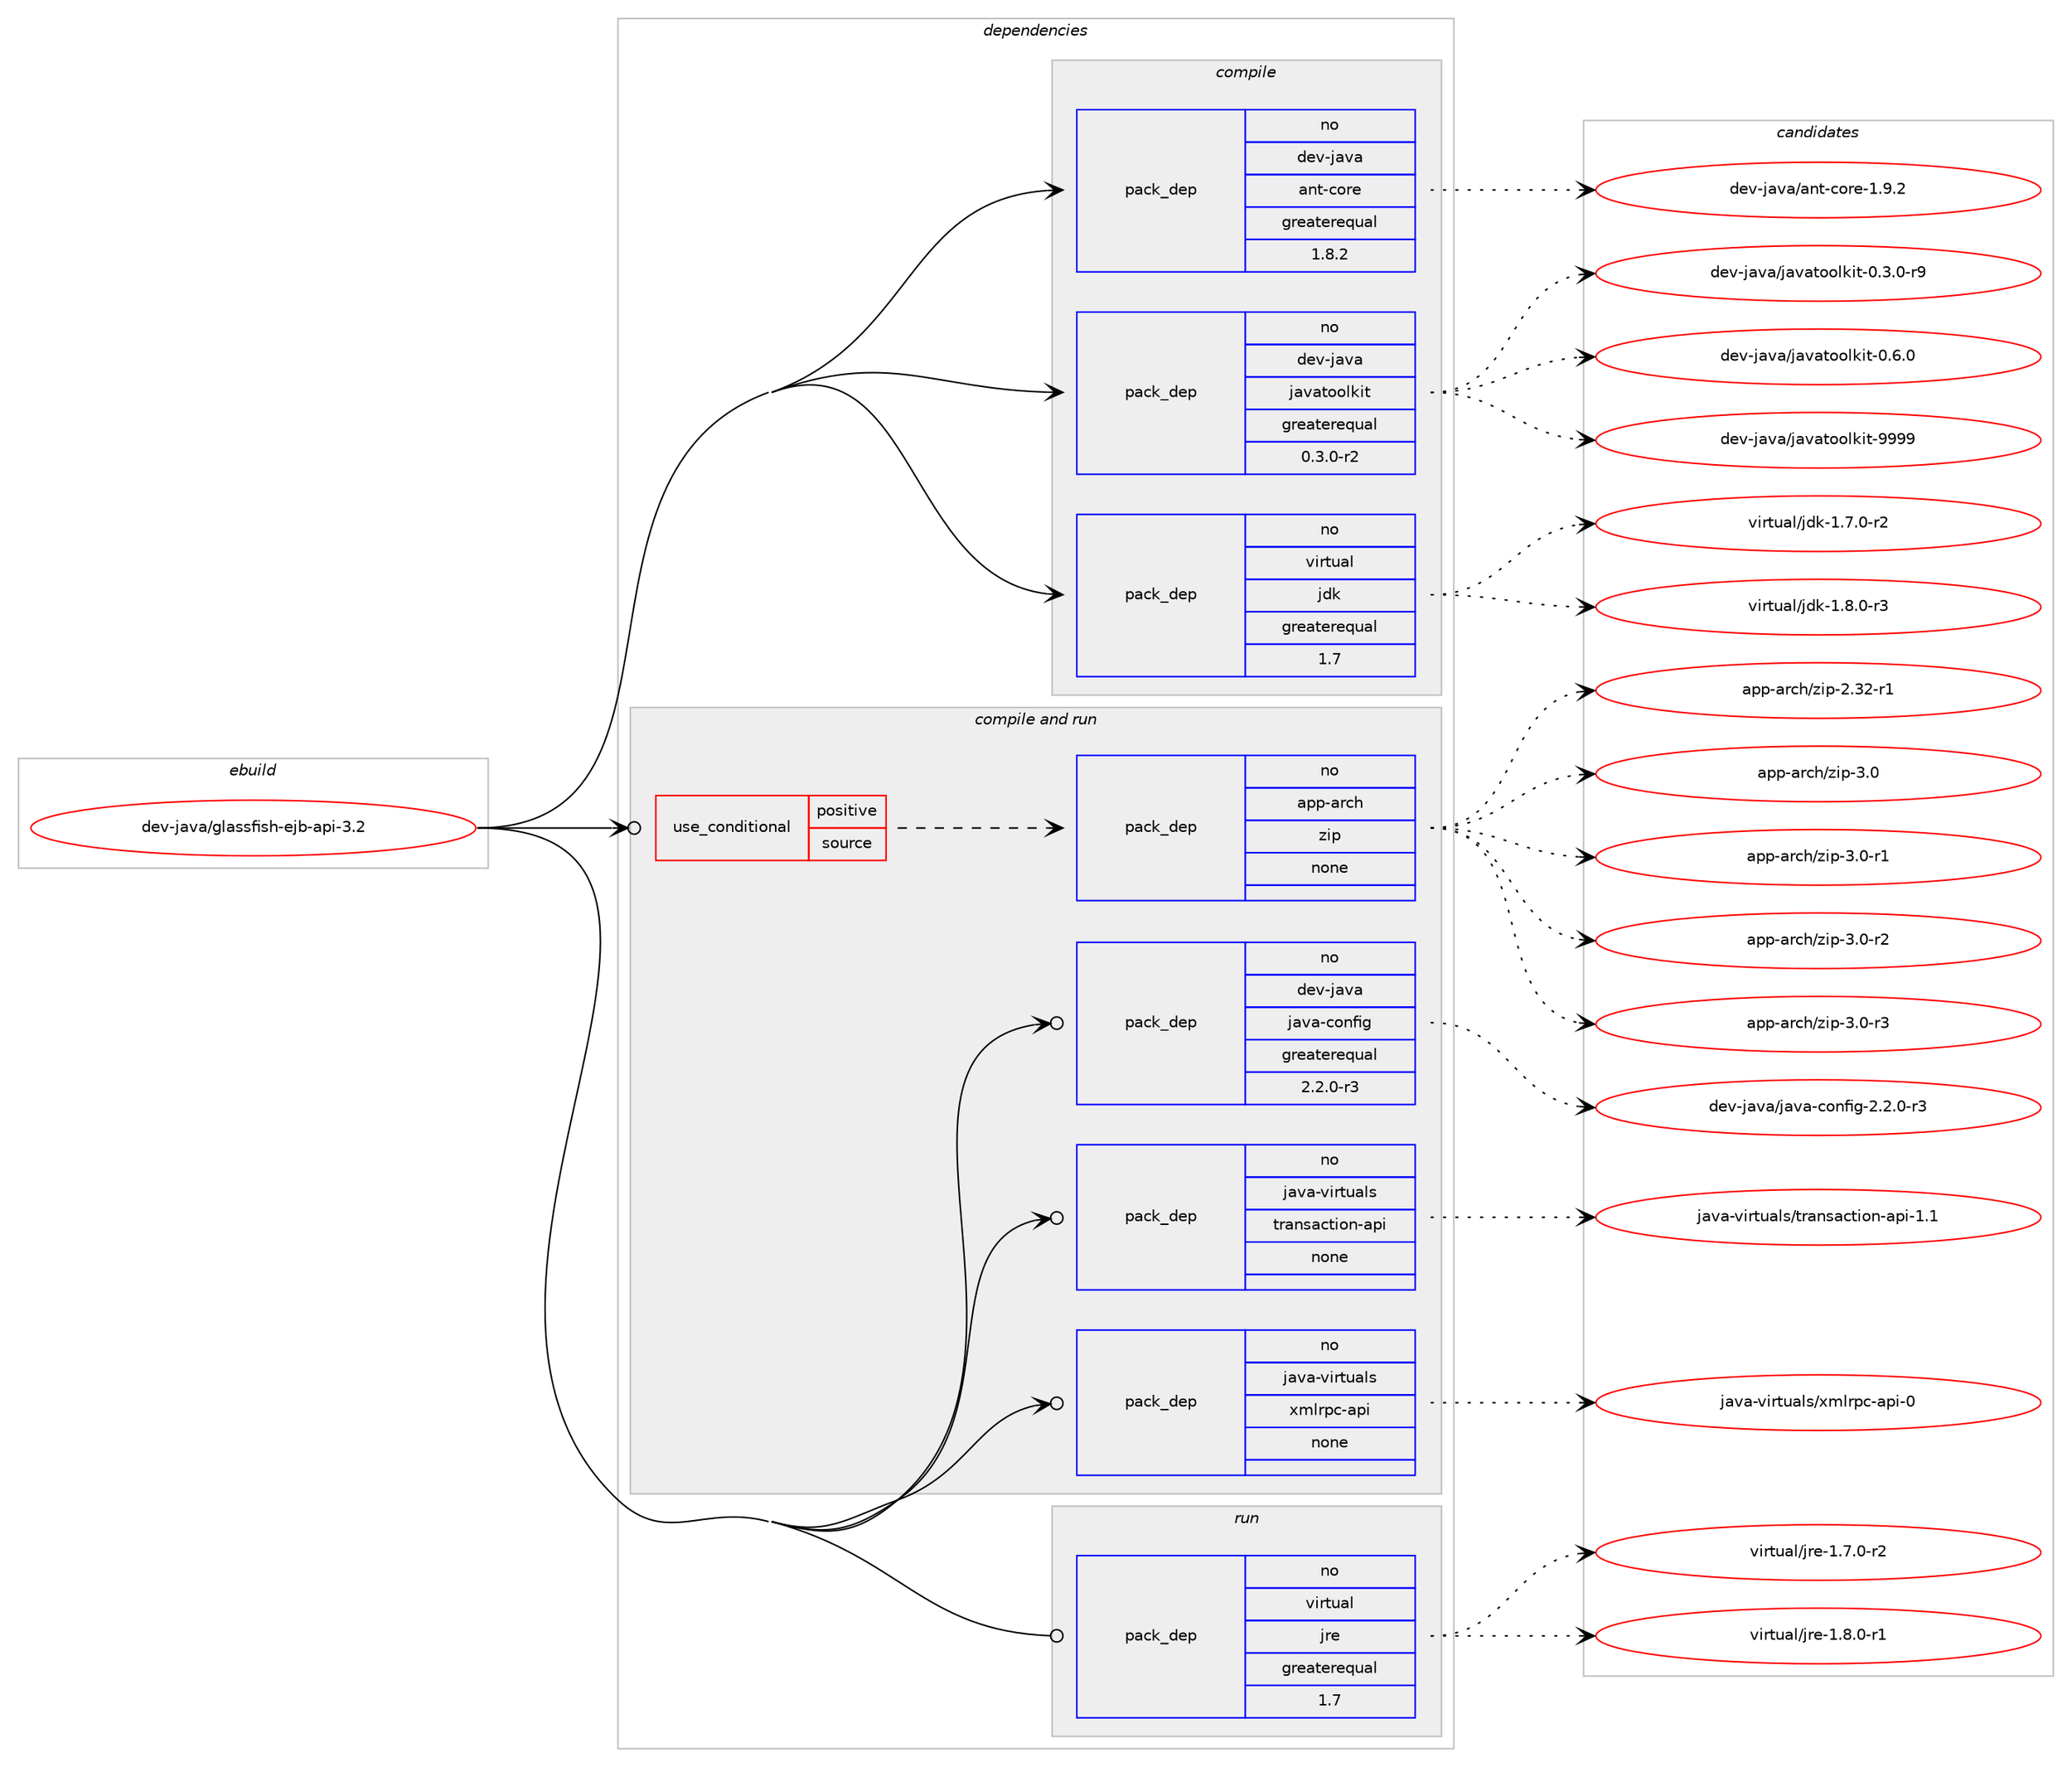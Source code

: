 digraph prolog {

# *************
# Graph options
# *************

newrank=true;
concentrate=true;
compound=true;
graph [rankdir=LR,fontname=Helvetica,fontsize=10,ranksep=1.5];#, ranksep=2.5, nodesep=0.2];
edge  [arrowhead=vee];
node  [fontname=Helvetica,fontsize=10];

# **********
# The ebuild
# **********

subgraph cluster_leftcol {
color=gray;
rank=same;
label=<<i>ebuild</i>>;
id [label="dev-java/glassfish-ejb-api-3.2", color=red, width=4, href="../dev-java/glassfish-ejb-api-3.2.svg"];
}

# ****************
# The dependencies
# ****************

subgraph cluster_midcol {
color=gray;
label=<<i>dependencies</i>>;
subgraph cluster_compile {
fillcolor="#eeeeee";
style=filled;
label=<<i>compile</i>>;
subgraph pack75423 {
dependency100365 [label=<<TABLE BORDER="0" CELLBORDER="1" CELLSPACING="0" CELLPADDING="4" WIDTH="220"><TR><TD ROWSPAN="6" CELLPADDING="30">pack_dep</TD></TR><TR><TD WIDTH="110">no</TD></TR><TR><TD>dev-java</TD></TR><TR><TD>ant-core</TD></TR><TR><TD>greaterequal</TD></TR><TR><TD>1.8.2</TD></TR></TABLE>>, shape=none, color=blue];
}
id:e -> dependency100365:w [weight=20,style="solid",arrowhead="vee"];
subgraph pack75424 {
dependency100366 [label=<<TABLE BORDER="0" CELLBORDER="1" CELLSPACING="0" CELLPADDING="4" WIDTH="220"><TR><TD ROWSPAN="6" CELLPADDING="30">pack_dep</TD></TR><TR><TD WIDTH="110">no</TD></TR><TR><TD>dev-java</TD></TR><TR><TD>javatoolkit</TD></TR><TR><TD>greaterequal</TD></TR><TR><TD>0.3.0-r2</TD></TR></TABLE>>, shape=none, color=blue];
}
id:e -> dependency100366:w [weight=20,style="solid",arrowhead="vee"];
subgraph pack75425 {
dependency100367 [label=<<TABLE BORDER="0" CELLBORDER="1" CELLSPACING="0" CELLPADDING="4" WIDTH="220"><TR><TD ROWSPAN="6" CELLPADDING="30">pack_dep</TD></TR><TR><TD WIDTH="110">no</TD></TR><TR><TD>virtual</TD></TR><TR><TD>jdk</TD></TR><TR><TD>greaterequal</TD></TR><TR><TD>1.7</TD></TR></TABLE>>, shape=none, color=blue];
}
id:e -> dependency100367:w [weight=20,style="solid",arrowhead="vee"];
}
subgraph cluster_compileandrun {
fillcolor="#eeeeee";
style=filled;
label=<<i>compile and run</i>>;
subgraph cond21923 {
dependency100368 [label=<<TABLE BORDER="0" CELLBORDER="1" CELLSPACING="0" CELLPADDING="4"><TR><TD ROWSPAN="3" CELLPADDING="10">use_conditional</TD></TR><TR><TD>positive</TD></TR><TR><TD>source</TD></TR></TABLE>>, shape=none, color=red];
subgraph pack75426 {
dependency100369 [label=<<TABLE BORDER="0" CELLBORDER="1" CELLSPACING="0" CELLPADDING="4" WIDTH="220"><TR><TD ROWSPAN="6" CELLPADDING="30">pack_dep</TD></TR><TR><TD WIDTH="110">no</TD></TR><TR><TD>app-arch</TD></TR><TR><TD>zip</TD></TR><TR><TD>none</TD></TR><TR><TD></TD></TR></TABLE>>, shape=none, color=blue];
}
dependency100368:e -> dependency100369:w [weight=20,style="dashed",arrowhead="vee"];
}
id:e -> dependency100368:w [weight=20,style="solid",arrowhead="odotvee"];
subgraph pack75427 {
dependency100370 [label=<<TABLE BORDER="0" CELLBORDER="1" CELLSPACING="0" CELLPADDING="4" WIDTH="220"><TR><TD ROWSPAN="6" CELLPADDING="30">pack_dep</TD></TR><TR><TD WIDTH="110">no</TD></TR><TR><TD>dev-java</TD></TR><TR><TD>java-config</TD></TR><TR><TD>greaterequal</TD></TR><TR><TD>2.2.0-r3</TD></TR></TABLE>>, shape=none, color=blue];
}
id:e -> dependency100370:w [weight=20,style="solid",arrowhead="odotvee"];
subgraph pack75428 {
dependency100371 [label=<<TABLE BORDER="0" CELLBORDER="1" CELLSPACING="0" CELLPADDING="4" WIDTH="220"><TR><TD ROWSPAN="6" CELLPADDING="30">pack_dep</TD></TR><TR><TD WIDTH="110">no</TD></TR><TR><TD>java-virtuals</TD></TR><TR><TD>transaction-api</TD></TR><TR><TD>none</TD></TR><TR><TD></TD></TR></TABLE>>, shape=none, color=blue];
}
id:e -> dependency100371:w [weight=20,style="solid",arrowhead="odotvee"];
subgraph pack75429 {
dependency100372 [label=<<TABLE BORDER="0" CELLBORDER="1" CELLSPACING="0" CELLPADDING="4" WIDTH="220"><TR><TD ROWSPAN="6" CELLPADDING="30">pack_dep</TD></TR><TR><TD WIDTH="110">no</TD></TR><TR><TD>java-virtuals</TD></TR><TR><TD>xmlrpc-api</TD></TR><TR><TD>none</TD></TR><TR><TD></TD></TR></TABLE>>, shape=none, color=blue];
}
id:e -> dependency100372:w [weight=20,style="solid",arrowhead="odotvee"];
}
subgraph cluster_run {
fillcolor="#eeeeee";
style=filled;
label=<<i>run</i>>;
subgraph pack75430 {
dependency100373 [label=<<TABLE BORDER="0" CELLBORDER="1" CELLSPACING="0" CELLPADDING="4" WIDTH="220"><TR><TD ROWSPAN="6" CELLPADDING="30">pack_dep</TD></TR><TR><TD WIDTH="110">no</TD></TR><TR><TD>virtual</TD></TR><TR><TD>jre</TD></TR><TR><TD>greaterequal</TD></TR><TR><TD>1.7</TD></TR></TABLE>>, shape=none, color=blue];
}
id:e -> dependency100373:w [weight=20,style="solid",arrowhead="odot"];
}
}

# **************
# The candidates
# **************

subgraph cluster_choices {
rank=same;
color=gray;
label=<<i>candidates</i>>;

subgraph choice75423 {
color=black;
nodesep=1;
choice10010111845106971189747971101164599111114101454946574650 [label="dev-java/ant-core-1.9.2", color=red, width=4,href="../dev-java/ant-core-1.9.2.svg"];
dependency100365:e -> choice10010111845106971189747971101164599111114101454946574650:w [style=dotted,weight="100"];
}
subgraph choice75424 {
color=black;
nodesep=1;
choice1001011184510697118974710697118971161111111081071051164548465146484511457 [label="dev-java/javatoolkit-0.3.0-r9", color=red, width=4,href="../dev-java/javatoolkit-0.3.0-r9.svg"];
choice100101118451069711897471069711897116111111108107105116454846544648 [label="dev-java/javatoolkit-0.6.0", color=red, width=4,href="../dev-java/javatoolkit-0.6.0.svg"];
choice1001011184510697118974710697118971161111111081071051164557575757 [label="dev-java/javatoolkit-9999", color=red, width=4,href="../dev-java/javatoolkit-9999.svg"];
dependency100366:e -> choice1001011184510697118974710697118971161111111081071051164548465146484511457:w [style=dotted,weight="100"];
dependency100366:e -> choice100101118451069711897471069711897116111111108107105116454846544648:w [style=dotted,weight="100"];
dependency100366:e -> choice1001011184510697118974710697118971161111111081071051164557575757:w [style=dotted,weight="100"];
}
subgraph choice75425 {
color=black;
nodesep=1;
choice11810511411611797108471061001074549465546484511450 [label="virtual/jdk-1.7.0-r2", color=red, width=4,href="../virtual/jdk-1.7.0-r2.svg"];
choice11810511411611797108471061001074549465646484511451 [label="virtual/jdk-1.8.0-r3", color=red, width=4,href="../virtual/jdk-1.8.0-r3.svg"];
dependency100367:e -> choice11810511411611797108471061001074549465546484511450:w [style=dotted,weight="100"];
dependency100367:e -> choice11810511411611797108471061001074549465646484511451:w [style=dotted,weight="100"];
}
subgraph choice75426 {
color=black;
nodesep=1;
choice971121124597114991044712210511245504651504511449 [label="app-arch/zip-2.32-r1", color=red, width=4,href="../app-arch/zip-2.32-r1.svg"];
choice971121124597114991044712210511245514648 [label="app-arch/zip-3.0", color=red, width=4,href="../app-arch/zip-3.0.svg"];
choice9711211245971149910447122105112455146484511449 [label="app-arch/zip-3.0-r1", color=red, width=4,href="../app-arch/zip-3.0-r1.svg"];
choice9711211245971149910447122105112455146484511450 [label="app-arch/zip-3.0-r2", color=red, width=4,href="../app-arch/zip-3.0-r2.svg"];
choice9711211245971149910447122105112455146484511451 [label="app-arch/zip-3.0-r3", color=red, width=4,href="../app-arch/zip-3.0-r3.svg"];
dependency100369:e -> choice971121124597114991044712210511245504651504511449:w [style=dotted,weight="100"];
dependency100369:e -> choice971121124597114991044712210511245514648:w [style=dotted,weight="100"];
dependency100369:e -> choice9711211245971149910447122105112455146484511449:w [style=dotted,weight="100"];
dependency100369:e -> choice9711211245971149910447122105112455146484511450:w [style=dotted,weight="100"];
dependency100369:e -> choice9711211245971149910447122105112455146484511451:w [style=dotted,weight="100"];
}
subgraph choice75427 {
color=black;
nodesep=1;
choice10010111845106971189747106971189745991111101021051034550465046484511451 [label="dev-java/java-config-2.2.0-r3", color=red, width=4,href="../dev-java/java-config-2.2.0-r3.svg"];
dependency100370:e -> choice10010111845106971189747106971189745991111101021051034550465046484511451:w [style=dotted,weight="100"];
}
subgraph choice75428 {
color=black;
nodesep=1;
choice1069711897451181051141161179710811547116114971101159799116105111110459711210545494649 [label="java-virtuals/transaction-api-1.1", color=red, width=4,href="../java-virtuals/transaction-api-1.1.svg"];
dependency100371:e -> choice1069711897451181051141161179710811547116114971101159799116105111110459711210545494649:w [style=dotted,weight="100"];
}
subgraph choice75429 {
color=black;
nodesep=1;
choice10697118974511810511411611797108115471201091081141129945971121054548 [label="java-virtuals/xmlrpc-api-0", color=red, width=4,href="../java-virtuals/xmlrpc-api-0.svg"];
dependency100372:e -> choice10697118974511810511411611797108115471201091081141129945971121054548:w [style=dotted,weight="100"];
}
subgraph choice75430 {
color=black;
nodesep=1;
choice11810511411611797108471061141014549465546484511450 [label="virtual/jre-1.7.0-r2", color=red, width=4,href="../virtual/jre-1.7.0-r2.svg"];
choice11810511411611797108471061141014549465646484511449 [label="virtual/jre-1.8.0-r1", color=red, width=4,href="../virtual/jre-1.8.0-r1.svg"];
dependency100373:e -> choice11810511411611797108471061141014549465546484511450:w [style=dotted,weight="100"];
dependency100373:e -> choice11810511411611797108471061141014549465646484511449:w [style=dotted,weight="100"];
}
}

}
